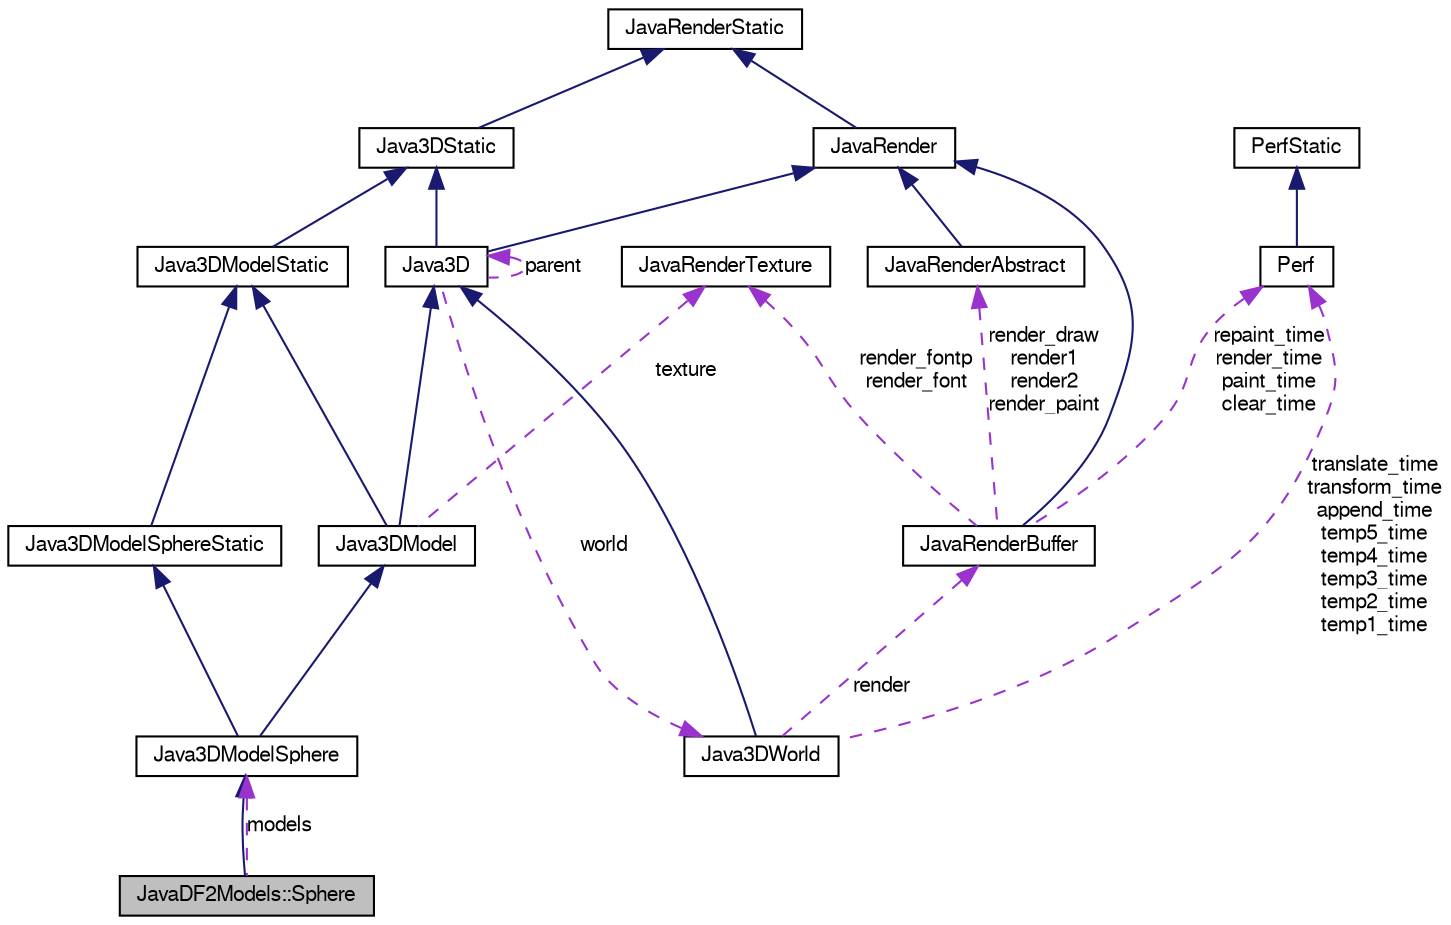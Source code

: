 digraph G
{
  bgcolor="transparent";
  edge [fontname="FreeSans",fontsize=10,labelfontname="FreeSans",labelfontsize=10];
  node [fontname="FreeSans",fontsize=10,shape=record];
  Node1 [label="JavaDF2Models::Sphere",height=0.2,width=0.4,color="black", fillcolor="grey75", style="filled" fontcolor="black"];
  Node2 -> Node1 [dir=back,color="midnightblue",fontsize=10,style="solid",fontname="FreeSans"];
  Node2 [label="Java3DModelSphere",height=0.2,width=0.4,color="black",URL="$class_java3_d_model_sphere.html",tooltip="球体モデルの基本クラス。"];
  Node3 -> Node2 [dir=back,color="midnightblue",fontsize=10,style="solid",fontname="FreeSans"];
  Node3 [label="Java3DModel",height=0.2,width=0.4,color="black",URL="$class_java3_d_model.html",tooltip="3D モデルの基本クラス。"];
  Node4 -> Node3 [dir=back,color="midnightblue",fontsize=10,style="solid",fontname="FreeSans"];
  Node4 [label="Java3D",height=0.2,width=0.4,color="black",URL="$class_java3_d.html",tooltip="3D オブジェクト(空間 Java3DWorld, モデル Java3DModel)の抽象クラス。..."];
  Node5 -> Node4 [dir=back,color="midnightblue",fontsize=10,style="solid",fontname="FreeSans"];
  Node5 [label="Java3DStatic",height=0.2,width=0.4,color="black",URL="$class_java3_d_static.html",tooltip="3D オブジェクト(空間 Java3DWorld, モデル Java3DModel)の抽象クラス。..."];
  Node6 -> Node5 [dir=back,color="midnightblue",fontsize=10,style="solid",fontname="FreeSans"];
  Node6 [label="JavaRenderStatic",height=0.2,width=0.4,color="black",URL="$class_java_render_static.html",tooltip="レンダインターフェース。"];
  Node7 -> Node4 [dir=back,color="midnightblue",fontsize=10,style="solid",fontname="FreeSans"];
  Node7 [label="JavaRender",height=0.2,width=0.4,color="black",URL="$class_java_render.html",tooltip="レンダインターフェース。"];
  Node6 -> Node7 [dir=back,color="midnightblue",fontsize=10,style="solid",fontname="FreeSans"];
  Node4 -> Node4 [dir=back,color="darkorchid3",fontsize=10,style="dashed",label="parent",fontname="FreeSans"];
  Node8 -> Node4 [dir=back,color="darkorchid3",fontsize=10,style="dashed",label="world",fontname="FreeSans"];
  Node8 [label="Java3DWorld",height=0.2,width=0.4,color="black",URL="$class_java3_d_world.html",tooltip="3D 空間の基本クラス。"];
  Node4 -> Node8 [dir=back,color="midnightblue",fontsize=10,style="solid",fontname="FreeSans"];
  Node9 -> Node8 [dir=back,color="darkorchid3",fontsize=10,style="dashed",label="translate_time\ntransform_time\nappend_time\ntemp5_time\ntemp4_time\ntemp3_time\ntemp2_time\ntemp1_time",fontname="FreeSans"];
  Node9 [label="Perf",height=0.2,width=0.4,color="black",URL="$class_perf.html",tooltip="パフォーマンス計測。"];
  Node10 -> Node9 [dir=back,color="midnightblue",fontsize=10,style="solid",fontname="FreeSans"];
  Node10 [label="PerfStatic",height=0.2,width=0.4,color="black",URL="$class_perf_static.html",tooltip="パフォーマンス計測。"];
  Node11 -> Node8 [dir=back,color="darkorchid3",fontsize=10,style="dashed",label="render",fontname="FreeSans"];
  Node11 [label="JavaRenderBuffer",height=0.2,width=0.4,color="black",URL="$class_java_render_buffer.html",tooltip="レンダのバッファ。"];
  Node7 -> Node11 [dir=back,color="midnightblue",fontsize=10,style="solid",fontname="FreeSans"];
  Node9 -> Node11 [dir=back,color="darkorchid3",fontsize=10,style="dashed",label="repaint_time\nrender_time\npaint_time\nclear_time",fontname="FreeSans"];
  Node12 -> Node11 [dir=back,color="darkorchid3",fontsize=10,style="dashed",label="render_fontp\nrender_font",fontname="FreeSans"];
  Node12 [label="JavaRenderTexture",height=0.2,width=0.4,color="black",URL="$class_java_render_texture.html",tooltip="ポリゴン塗りつぶし用テクスチャ、文字列描画用フォント。..."];
  Node13 -> Node11 [dir=back,color="darkorchid3",fontsize=10,style="dashed",label="render_draw\nrender1\nrender2\nrender_paint",fontname="FreeSans"];
  Node13 [label="JavaRenderAbstract",height=0.2,width=0.4,color="black",URL="$class_java_render_abstract.html",tooltip="レンダの基本クラス。"];
  Node7 -> Node13 [dir=back,color="midnightblue",fontsize=10,style="solid",fontname="FreeSans"];
  Node14 -> Node3 [dir=back,color="midnightblue",fontsize=10,style="solid",fontname="FreeSans"];
  Node14 [label="Java3DModelStatic",height=0.2,width=0.4,color="black",URL="$class_java3_d_model_static.html",tooltip="3D モデルの基本クラス。"];
  Node5 -> Node14 [dir=back,color="midnightblue",fontsize=10,style="solid",fontname="FreeSans"];
  Node12 -> Node3 [dir=back,color="darkorchid3",fontsize=10,style="dashed",label="texture",fontname="FreeSans"];
  Node15 -> Node2 [dir=back,color="midnightblue",fontsize=10,style="solid",fontname="FreeSans"];
  Node15 [label="Java3DModelSphereStatic",height=0.2,width=0.4,color="black",URL="$class_java3_d_model_sphere_static.html",tooltip="球体モデルの基本クラス。"];
  Node14 -> Node15 [dir=back,color="midnightblue",fontsize=10,style="solid",fontname="FreeSans"];
  Node2 -> Node1 [dir=back,color="darkorchid3",fontsize=10,style="dashed",label="models",fontname="FreeSans"];
}
